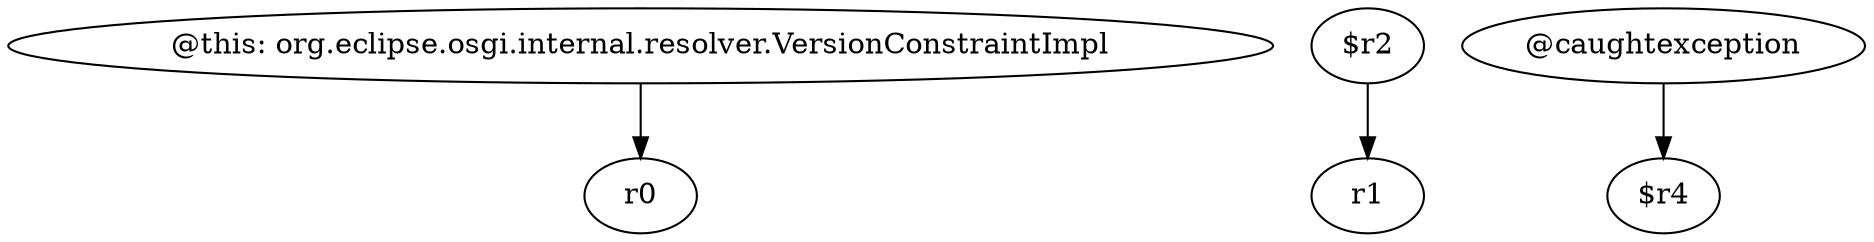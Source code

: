 digraph g {
0[label="@this: org.eclipse.osgi.internal.resolver.VersionConstraintImpl"]
1[label="r0"]
0->1[label=""]
2[label="$r2"]
3[label="r1"]
2->3[label=""]
4[label="@caughtexception"]
5[label="$r4"]
4->5[label=""]
}